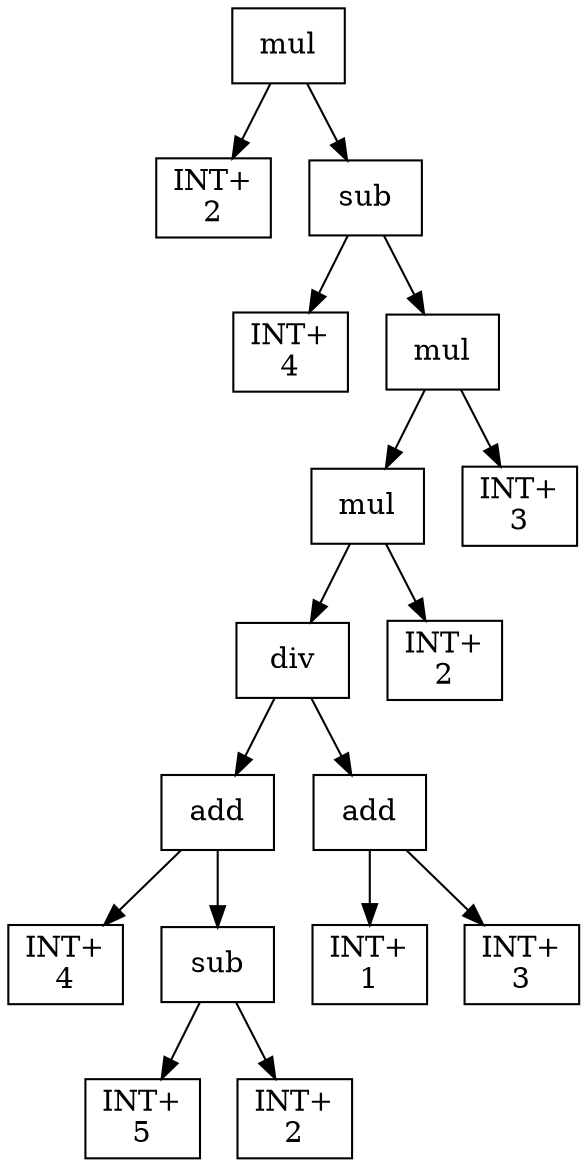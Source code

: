 digraph expr {
  node [shape=box];
  n1 [label="mul"];
  n2 [label="INT+\n2"];
  n3 [label="sub"];
  n4 [label="INT+\n4"];
  n5 [label="mul"];
  n6 [label="mul"];
  n7 [label="div"];
  n8 [label="add"];
  n9 [label="INT+\n4"];
  n10 [label="sub"];
  n11 [label="INT+\n5"];
  n12 [label="INT+\n2"];
  n10 -> n11;
  n10 -> n12;
  n8 -> n9;
  n8 -> n10;
  n13 [label="add"];
  n14 [label="INT+\n1"];
  n15 [label="INT+\n3"];
  n13 -> n14;
  n13 -> n15;
  n7 -> n8;
  n7 -> n13;
  n16 [label="INT+\n2"];
  n6 -> n7;
  n6 -> n16;
  n17 [label="INT+\n3"];
  n5 -> n6;
  n5 -> n17;
  n3 -> n4;
  n3 -> n5;
  n1 -> n2;
  n1 -> n3;
}